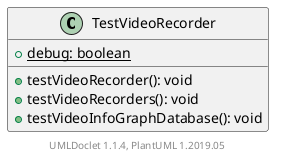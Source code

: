 @startuml

    class TestVideoRecorder [[TestVideoRecorder.html]] {
        {static} +debug: boolean
        +testVideoRecorder(): void
        +testVideoRecorders(): void
        +testVideoInfoGraphDatabase(): void
    }


    center footer UMLDoclet 1.1.4, PlantUML 1.2019.05
@enduml
